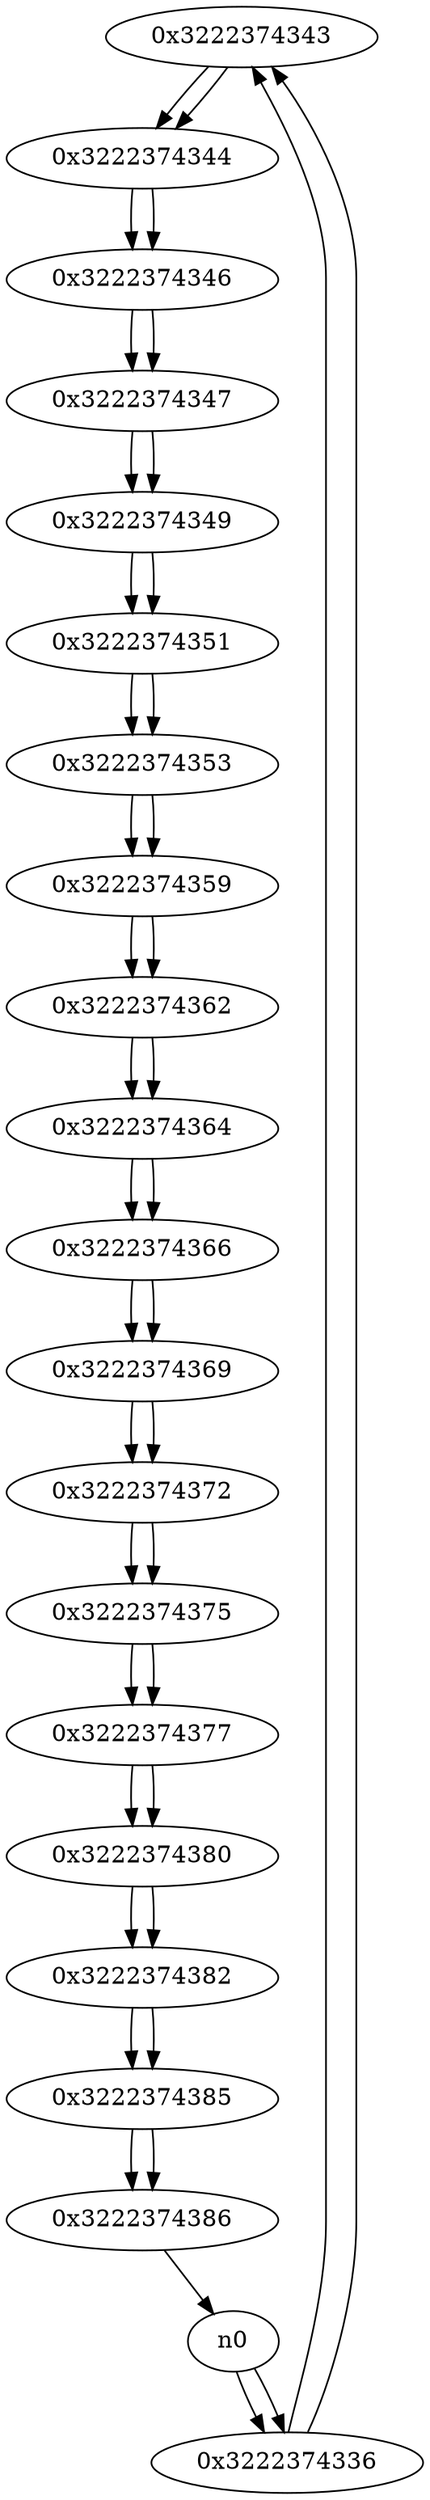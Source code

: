 digraph G{
/* nodes */
  n1 [label="0x3222374343"]
  n2 [label="0x3222374344"]
  n3 [label="0x3222374346"]
  n4 [label="0x3222374336"]
  n5 [label="0x3222374347"]
  n6 [label="0x3222374349"]
  n7 [label="0x3222374351"]
  n8 [label="0x3222374353"]
  n9 [label="0x3222374359"]
  n10 [label="0x3222374362"]
  n11 [label="0x3222374364"]
  n12 [label="0x3222374366"]
  n13 [label="0x3222374369"]
  n14 [label="0x3222374372"]
  n15 [label="0x3222374375"]
  n16 [label="0x3222374377"]
  n17 [label="0x3222374380"]
  n18 [label="0x3222374382"]
  n19 [label="0x3222374385"]
  n20 [label="0x3222374386"]
/* edges */
n1 -> n2;
n4 -> n1;
n2 -> n3;
n1 -> n2;
n3 -> n5;
n2 -> n3;
n4 -> n1;
n0 -> n4;
n0 -> n4;
n5 -> n6;
n3 -> n5;
n6 -> n7;
n5 -> n6;
n7 -> n8;
n6 -> n7;
n8 -> n9;
n7 -> n8;
n9 -> n10;
n8 -> n9;
n10 -> n11;
n9 -> n10;
n11 -> n12;
n10 -> n11;
n12 -> n13;
n11 -> n12;
n13 -> n14;
n12 -> n13;
n14 -> n15;
n13 -> n14;
n15 -> n16;
n14 -> n15;
n16 -> n17;
n15 -> n16;
n17 -> n18;
n16 -> n17;
n18 -> n19;
n17 -> n18;
n19 -> n20;
n18 -> n19;
n20 -> n0;
n19 -> n20;
}
